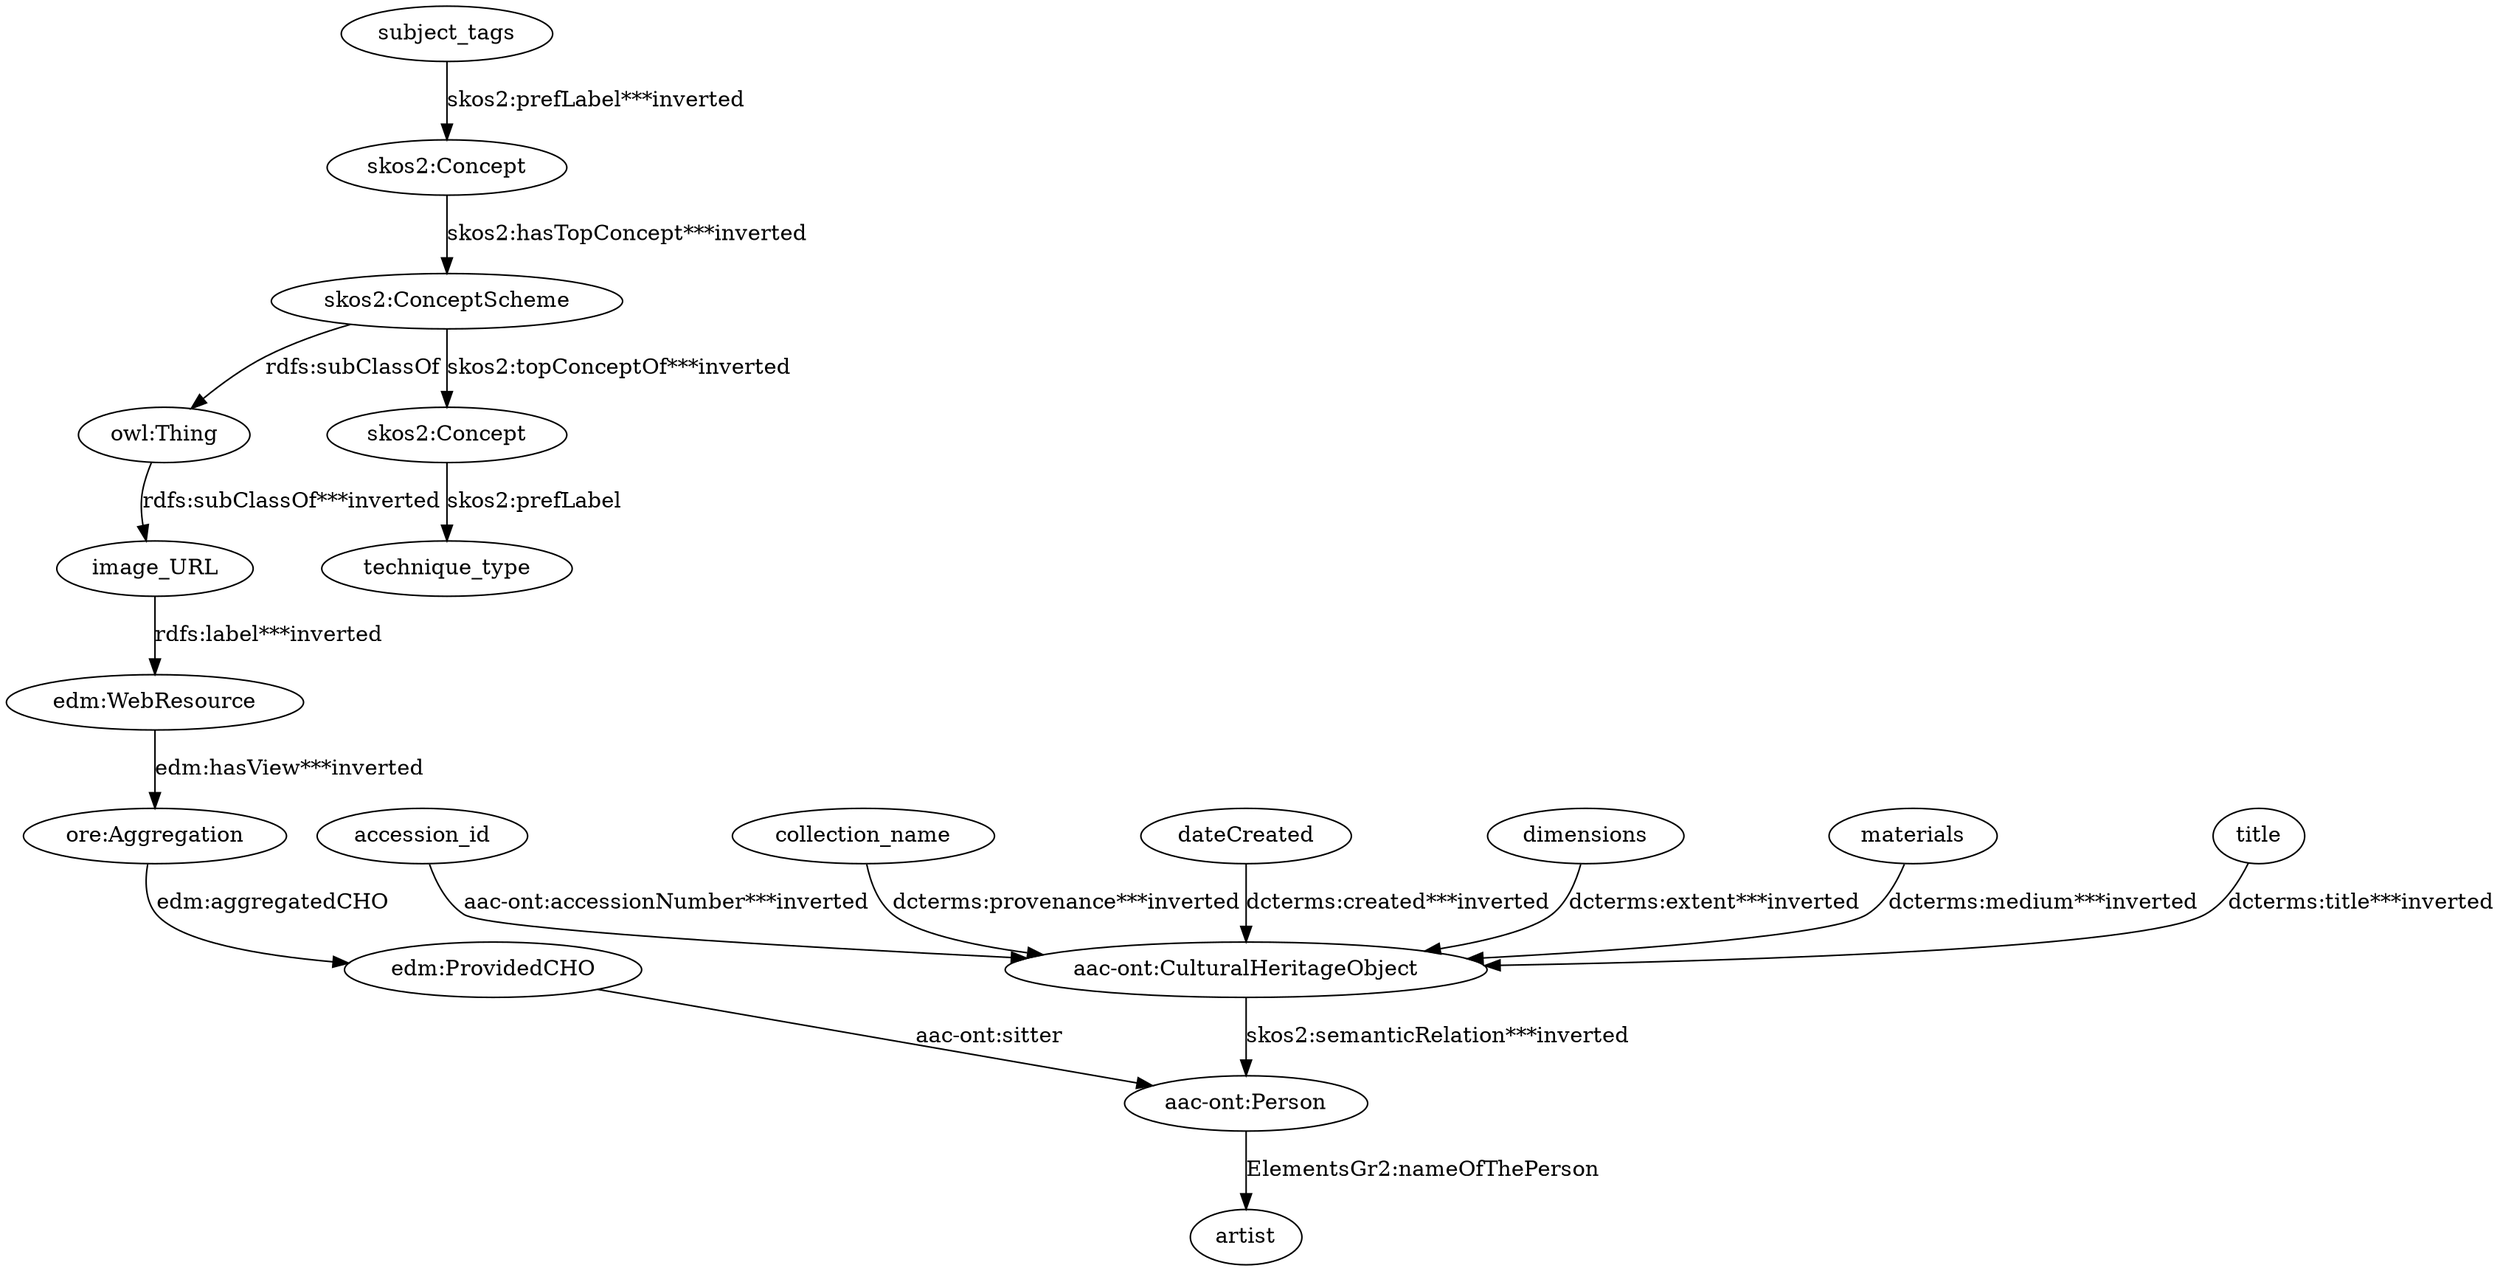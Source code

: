 digraph {
  "aac-ont:CulturalHeritageObject1" [type=class_uri,label="aac-ont:CulturalHeritageObject"]
  "aac-ont:Person1" [type=class_uri,label="aac-ont:Person"]
  artist [type=attribute_name,label=artist]
  accession_id [type=attribute_name,label=accession_id]
  collection_name [type=attribute_name,label=collection_name]
  dateCreated [type=attribute_name,label=dateCreated]
  dimensions [type=attribute_name,label=dimensions]
  "edm:ProvidedCHO" [type=class_uri,label="edm:ProvidedCHO"]
  "edm:WebResource1" [type=class_uri,label="edm:WebResource"]
  "ore:Aggregation" [type=class_uri,label="ore:Aggregation"]
  image_URL [type=attribute_name,label=image_URL]
  materials [type=attribute_name,label=materials]
  "owl:Thing" [type=special,label="owl:Thing"]
  "skos2:Concept1" [type=class_uri,label="skos2:Concept"]
  technique_type [type=attribute_name,label=technique_type]
  "skos2:Concept2" [type=class_uri,label="skos2:Concept"]
  "skos2:ConceptScheme" [type=class_uri,label="skos2:ConceptScheme"]
  subject_tags [type=attribute_name,label=subject_tags]
  title [type=attribute_name,label=title]
  "aac-ont:CulturalHeritageObject1" -> "aac-ont:Person1" [type=inherited,label="skos2:semanticRelation***inverted",weight=4]
  "aac-ont:Person1" -> artist [label="ElementsGr2:nameOfThePerson",type=st_property_uri]
  accession_id -> "aac-ont:CulturalHeritageObject1" [type=st_property_uri,label="aac-ont:accessionNumber***inverted",weight=1]
  collection_name -> "aac-ont:CulturalHeritageObject1" [type=st_property_uri,label="dcterms:provenance***inverted",weight=1]
  dateCreated -> "aac-ont:CulturalHeritageObject1" [type=st_property_uri,label="dcterms:created***inverted",weight=1]
  dimensions -> "aac-ont:CulturalHeritageObject1" [type=st_property_uri,label="dcterms:extent***inverted",weight=1]
  "edm:ProvidedCHO" -> "aac-ont:Person1" [label="aac-ont:sitter",type=direct_property_uri,weight=1]
  "edm:WebResource1" -> "ore:Aggregation" [type=direct_property_uri,label="edm:hasView***inverted",weight=1]
  image_URL -> "edm:WebResource1" [type=st_property_uri,label="rdfs:label***inverted",weight=1]
  materials -> "aac-ont:CulturalHeritageObject1" [type=st_property_uri,label="dcterms:medium***inverted",weight=1]
  "ore:Aggregation" -> "edm:ProvidedCHO" [label="edm:aggregatedCHO",type=direct_property_uri,weight=1]
  "owl:Thing" -> image_URL [type=inherited,label="rdfs:subClassOf***inverted",weight=0.3333333333333333]
  "skos2:Concept1" -> technique_type [label="skos2:prefLabel",type=st_property_uri]
  "skos2:Concept2" -> "skos2:ConceptScheme" [type=direct_property_uri,label="skos2:hasTopConcept***inverted",weight=1]
  "skos2:ConceptScheme" -> "owl:Thing" [label="rdfs:subClassOf",type=inherited,weight=0.3333333333333333]
  "skos2:ConceptScheme" -> "skos2:Concept1" [type=direct_property_uri,label="skos2:topConceptOf***inverted",weight=1]
  subject_tags -> "skos2:Concept2" [type=st_property_uri,label="skos2:prefLabel***inverted",weight=1]
  title -> "aac-ont:CulturalHeritageObject1" [type=st_property_uri,label="dcterms:title***inverted",weight=1]
}
